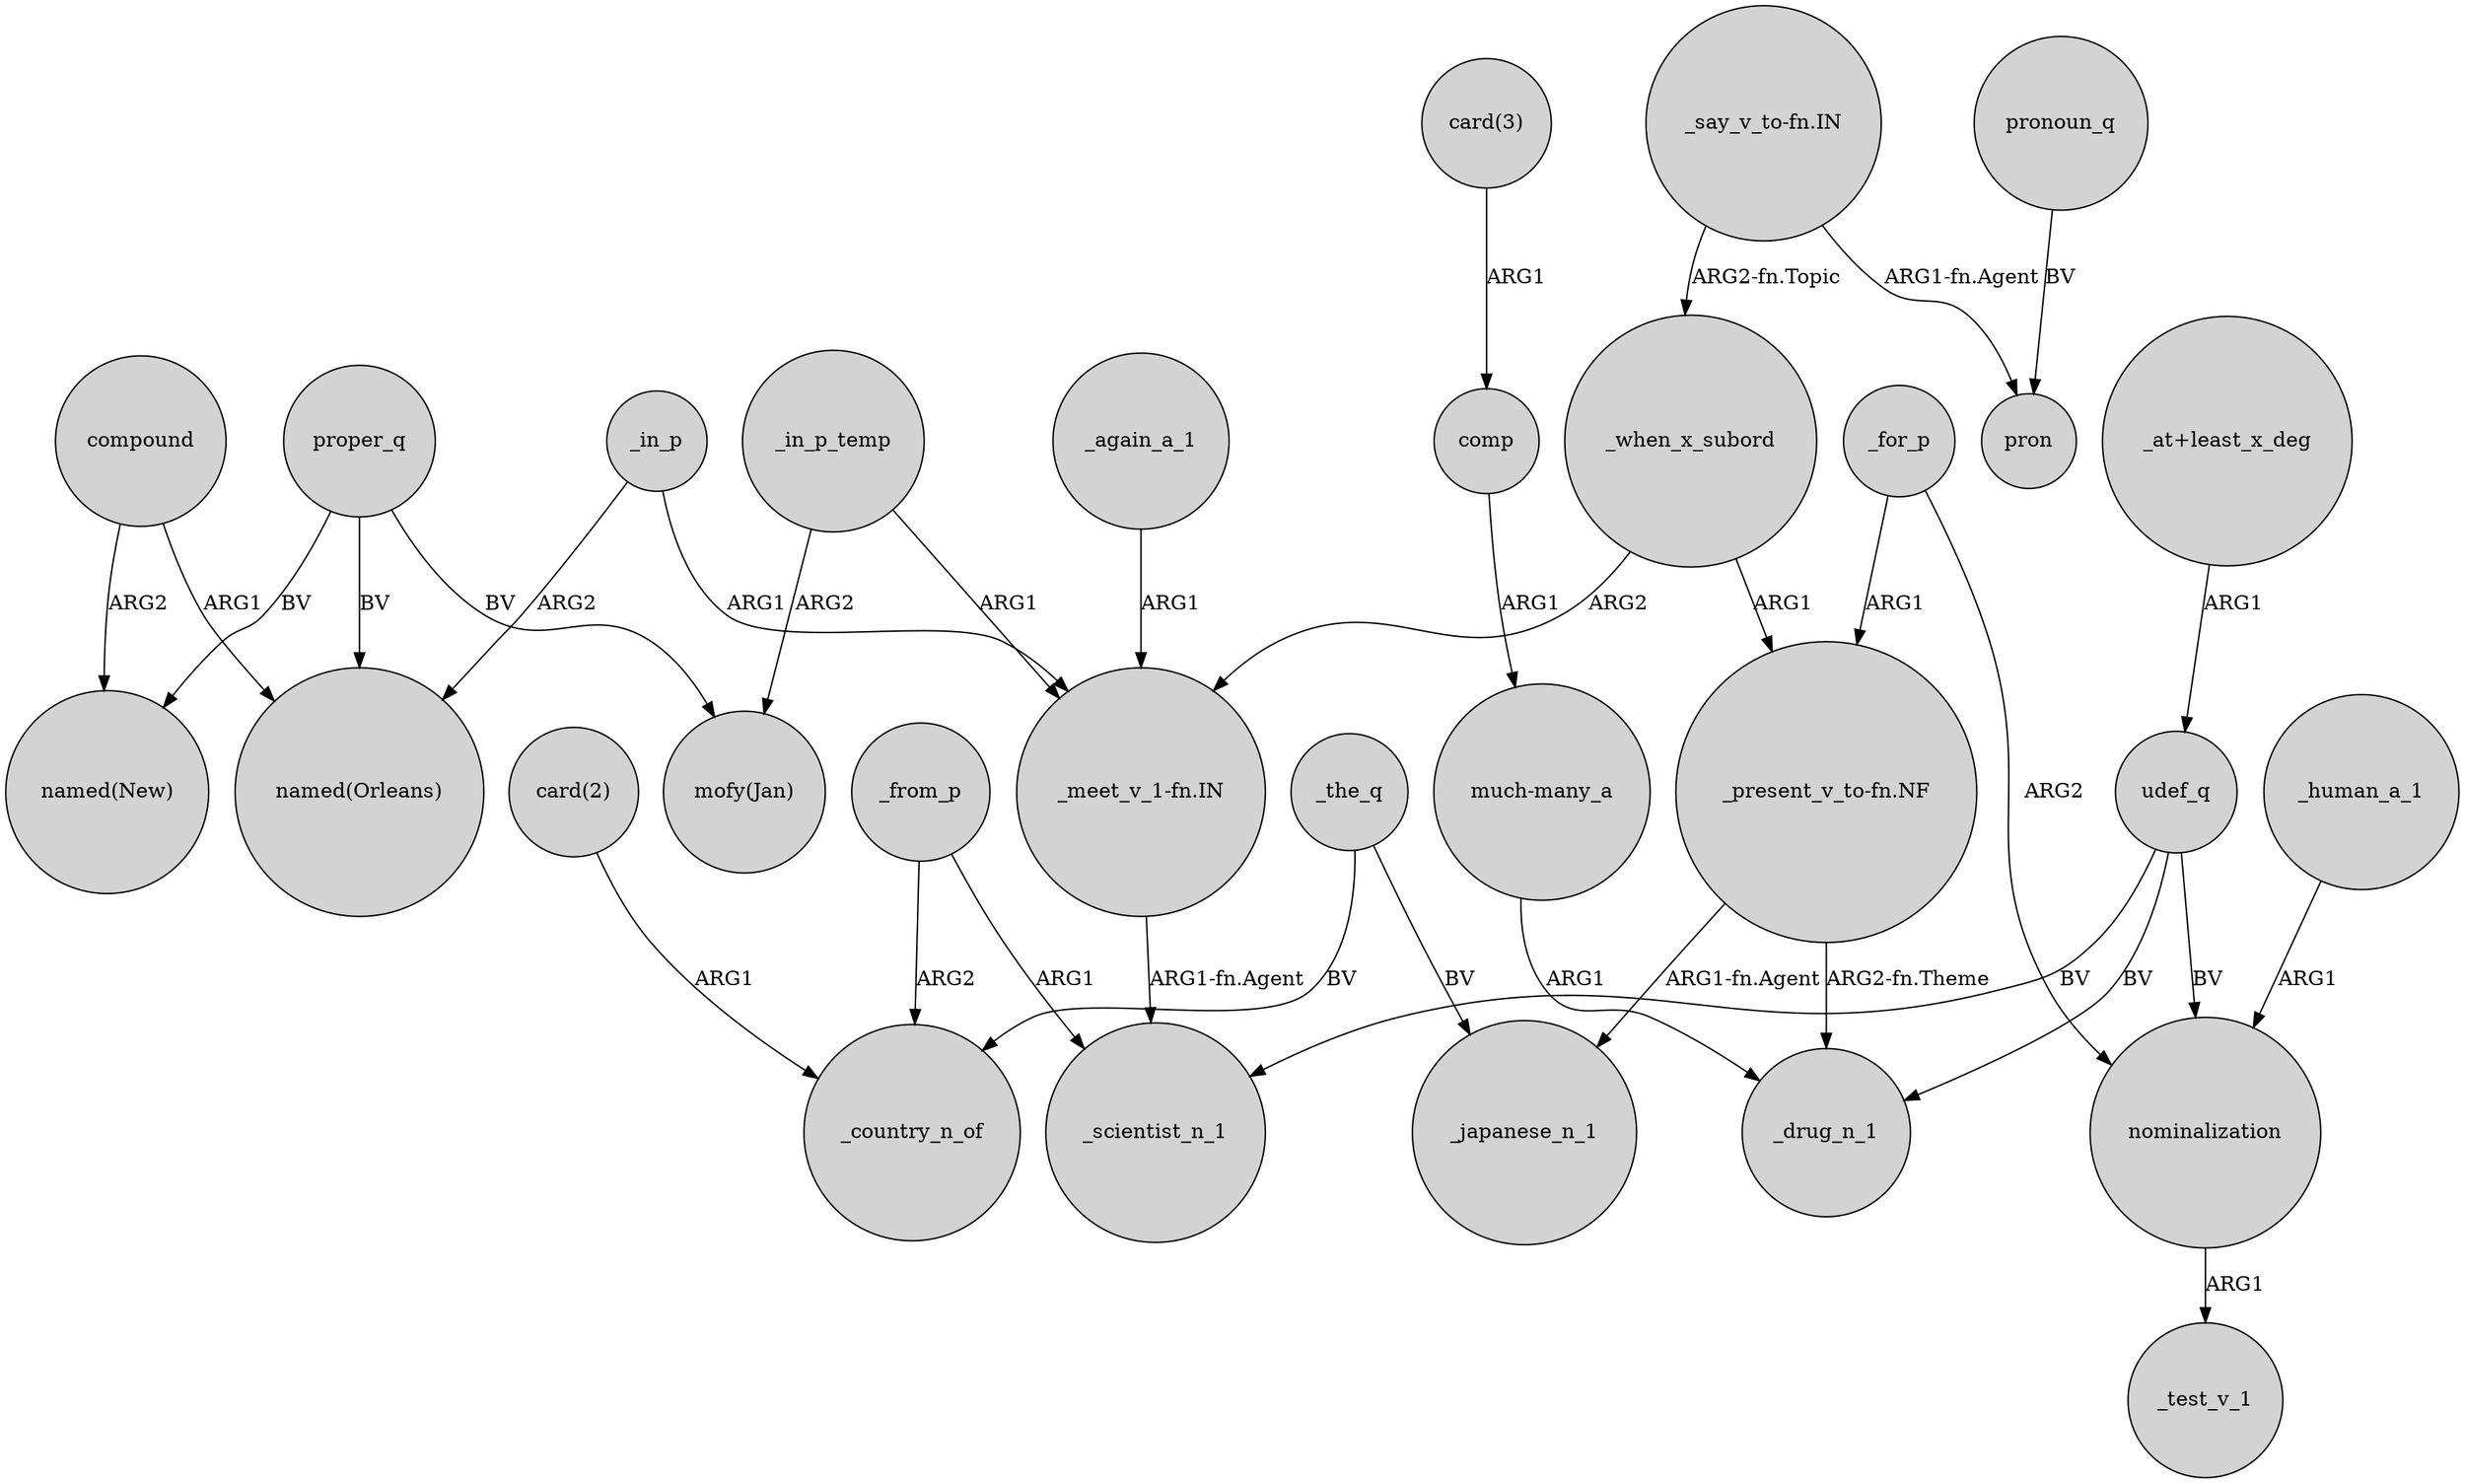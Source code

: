 digraph {
	node [shape=circle style=filled]
	compound -> "named(New)" [label=ARG2]
	_from_p -> _scientist_n_1 [label=ARG1]
	_in_p_temp -> "mofy(Jan)" [label=ARG2]
	proper_q -> "named(New)" [label=BV]
	"_present_v_to-fn.NF" -> _japanese_n_1 [label="ARG1-fn.Agent"]
	nominalization -> _test_v_1 [label=ARG1]
	_from_p -> _country_n_of [label=ARG2]
	_for_p -> nominalization [label=ARG2]
	_in_p -> "_meet_v_1-fn.IN" [label=ARG1]
	"_meet_v_1-fn.IN" -> _scientist_n_1 [label="ARG1-fn.Agent"]
	proper_q -> "mofy(Jan)" [label=BV]
	udef_q -> _drug_n_1 [label=BV]
	"_at+least_x_deg" -> udef_q [label=ARG1]
	"card(3)" -> comp [label=ARG1]
	pronoun_q -> pron [label=BV]
	_the_q -> _country_n_of [label=BV]
	_the_q -> _japanese_n_1 [label=BV]
	_in_p_temp -> "_meet_v_1-fn.IN" [label=ARG1]
	"_say_v_to-fn.IN" -> _when_x_subord [label="ARG2-fn.Topic"]
	_when_x_subord -> "_present_v_to-fn.NF" [label=ARG1]
	comp -> "much-many_a" [label=ARG1]
	"card(2)" -> _country_n_of [label=ARG1]
	_for_p -> "_present_v_to-fn.NF" [label=ARG1]
	"much-many_a" -> _drug_n_1 [label=ARG1]
	udef_q -> nominalization [label=BV]
	"_say_v_to-fn.IN" -> pron [label="ARG1-fn.Agent"]
	"_present_v_to-fn.NF" -> _drug_n_1 [label="ARG2-fn.Theme"]
	compound -> "named(Orleans)" [label=ARG1]
	_when_x_subord -> "_meet_v_1-fn.IN" [label=ARG2]
	proper_q -> "named(Orleans)" [label=BV]
	udef_q -> _scientist_n_1 [label=BV]
	_in_p -> "named(Orleans)" [label=ARG2]
	_human_a_1 -> nominalization [label=ARG1]
	_again_a_1 -> "_meet_v_1-fn.IN" [label=ARG1]
}
